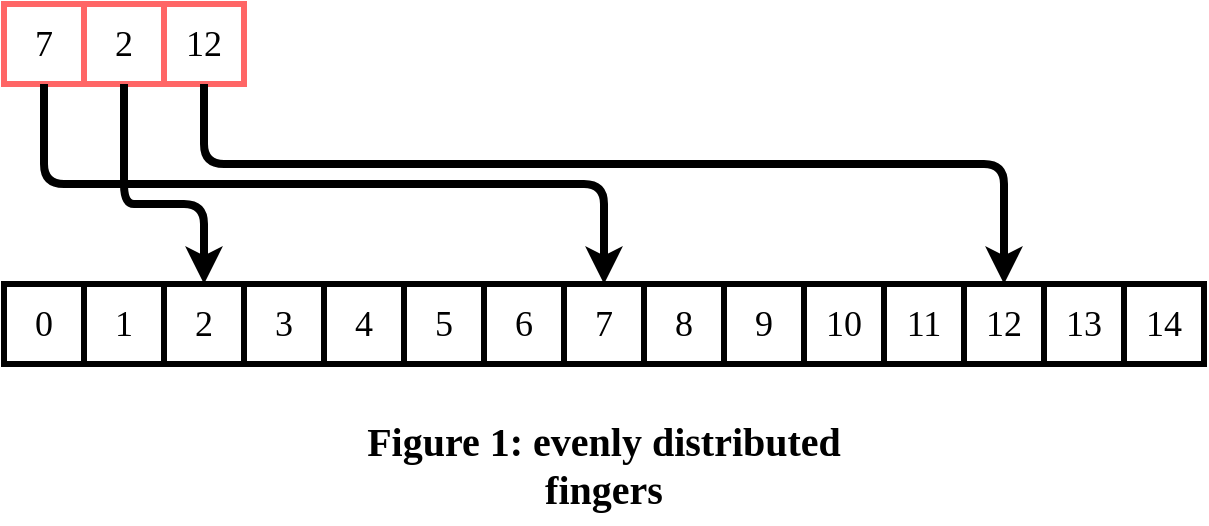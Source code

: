 <mxfile version="13.0.3" type="device"><diagram id="iULkpxOPk57pmFbeuSzi" name="Page-1"><mxGraphModel dx="1530" dy="775" grid="1" gridSize="10" guides="1" tooltips="1" connect="1" arrows="1" fold="1" page="1" pageScale="1" pageWidth="827" pageHeight="1169" math="0" shadow="0"><root><mxCell id="0"/><mxCell id="1" parent="0"/><mxCell id="4elFBMqDpCez8YPV4Cqd-1" value="&lt;font style=&quot;font-size: 18px&quot; face=&quot;Times New Roman&quot;&gt;0&lt;/font&gt;" style="rounded=0;whiteSpace=wrap;html=1;strokeWidth=3;" vertex="1" parent="1"><mxGeometry x="40" y="180" width="40" height="40" as="geometry"/></mxCell><mxCell id="4elFBMqDpCez8YPV4Cqd-2" value="&lt;font face=&quot;Times New Roman&quot; style=&quot;font-size: 18px&quot;&gt;2&lt;/font&gt;" style="rounded=0;whiteSpace=wrap;html=1;strokeWidth=3;strokeColor=#FF6666;" vertex="1" parent="1"><mxGeometry x="80" y="40" width="40" height="40" as="geometry"/></mxCell><mxCell id="4elFBMqDpCez8YPV4Cqd-3" value="&lt;span style=&quot;font-size: 18px&quot;&gt;&lt;font face=&quot;Times New Roman&quot;&gt;5&lt;/font&gt;&lt;/span&gt;" style="rounded=0;whiteSpace=wrap;html=1;strokeWidth=3;" vertex="1" parent="1"><mxGeometry x="240" y="180" width="40" height="40" as="geometry"/></mxCell><mxCell id="4elFBMqDpCez8YPV4Cqd-4" value="&lt;span style=&quot;font-size: 18px&quot;&gt;&lt;font face=&quot;Times New Roman&quot;&gt;2&lt;/font&gt;&lt;/span&gt;" style="rounded=0;whiteSpace=wrap;html=1;strokeWidth=3;" vertex="1" parent="1"><mxGeometry x="120" y="180" width="40" height="40" as="geometry"/></mxCell><mxCell id="4elFBMqDpCez8YPV4Cqd-5" value="&lt;span style=&quot;font-size: 18px&quot;&gt;&lt;font face=&quot;Times New Roman&quot;&gt;4&lt;/font&gt;&lt;/span&gt;" style="rounded=0;whiteSpace=wrap;html=1;strokeWidth=3;" vertex="1" parent="1"><mxGeometry x="200" y="180" width="40" height="40" as="geometry"/></mxCell><mxCell id="4elFBMqDpCez8YPV4Cqd-6" value="&lt;span style=&quot;font-size: 18px&quot;&gt;&lt;font face=&quot;Times New Roman&quot;&gt;3&lt;/font&gt;&lt;/span&gt;" style="rounded=0;whiteSpace=wrap;html=1;strokeWidth=3;" vertex="1" parent="1"><mxGeometry x="160" y="180" width="40" height="40" as="geometry"/></mxCell><mxCell id="4elFBMqDpCez8YPV4Cqd-7" value="&lt;span style=&quot;font-size: 18px&quot;&gt;&lt;font face=&quot;Times New Roman&quot;&gt;6&lt;/font&gt;&lt;/span&gt;" style="rounded=0;whiteSpace=wrap;html=1;strokeWidth=3;" vertex="1" parent="1"><mxGeometry x="280" y="180" width="40" height="40" as="geometry"/></mxCell><mxCell id="4elFBMqDpCez8YPV4Cqd-8" value="&lt;font face=&quot;Times New Roman&quot; style=&quot;font-size: 18px&quot;&gt;10&lt;/font&gt;" style="rounded=0;whiteSpace=wrap;html=1;strokeWidth=3;" vertex="1" parent="1"><mxGeometry x="440" y="180" width="40" height="40" as="geometry"/></mxCell><mxCell id="4elFBMqDpCez8YPV4Cqd-9" value="&lt;span style=&quot;font-size: 18px&quot;&gt;&lt;font face=&quot;Times New Roman&quot;&gt;8&lt;/font&gt;&lt;/span&gt;" style="rounded=0;whiteSpace=wrap;html=1;strokeWidth=3;" vertex="1" parent="1"><mxGeometry x="360" y="180" width="40" height="40" as="geometry"/></mxCell><mxCell id="4elFBMqDpCez8YPV4Cqd-10" value="&lt;span style=&quot;font-size: 18px&quot;&gt;&lt;font face=&quot;Times New Roman&quot;&gt;1&lt;/font&gt;&lt;/span&gt;" style="rounded=0;whiteSpace=wrap;html=1;strokeWidth=3;" vertex="1" parent="1"><mxGeometry x="80" y="180" width="40" height="40" as="geometry"/></mxCell><mxCell id="4elFBMqDpCez8YPV4Cqd-11" value="&lt;font face=&quot;Times New Roman&quot;&gt;&lt;span style=&quot;font-size: 18px&quot;&gt;9&lt;/span&gt;&lt;/font&gt;" style="rounded=0;whiteSpace=wrap;html=1;strokeWidth=3;" vertex="1" parent="1"><mxGeometry x="400" y="180" width="40" height="40" as="geometry"/></mxCell><mxCell id="4elFBMqDpCez8YPV4Cqd-12" value="&lt;span style=&quot;font-size: 18px&quot;&gt;&lt;font face=&quot;Times New Roman&quot;&gt;7&lt;/font&gt;&lt;/span&gt;" style="rounded=0;whiteSpace=wrap;html=1;strokeWidth=3;" vertex="1" parent="1"><mxGeometry x="320" y="180" width="40" height="40" as="geometry"/></mxCell><mxCell id="4elFBMqDpCez8YPV4Cqd-13" value="&lt;span style=&quot;font-family: &amp;#34;times new roman&amp;#34; ; font-size: 18px&quot;&gt;14&lt;/span&gt;" style="rounded=0;whiteSpace=wrap;html=1;strokeWidth=3;" vertex="1" parent="1"><mxGeometry x="600" y="180" width="40" height="40" as="geometry"/></mxCell><mxCell id="4elFBMqDpCez8YPV4Cqd-14" value="&lt;span style=&quot;font-family: &amp;#34;times new roman&amp;#34; ; font-size: 18px&quot;&gt;13&lt;br&gt;&lt;/span&gt;" style="rounded=0;whiteSpace=wrap;html=1;strokeWidth=3;" vertex="1" parent="1"><mxGeometry x="560" y="180" width="40" height="40" as="geometry"/></mxCell><mxCell id="4elFBMqDpCez8YPV4Cqd-15" value="&lt;span style=&quot;font-family: &amp;#34;times new roman&amp;#34; ; font-size: 18px&quot;&gt;12&lt;/span&gt;" style="rounded=0;whiteSpace=wrap;html=1;strokeWidth=3;" vertex="1" parent="1"><mxGeometry x="520" y="180" width="40" height="40" as="geometry"/></mxCell><mxCell id="4elFBMqDpCez8YPV4Cqd-16" value="&lt;span style=&quot;font-family: &amp;#34;times new roman&amp;#34; ; font-size: 18px&quot;&gt;11&lt;/span&gt;" style="rounded=0;whiteSpace=wrap;html=1;strokeWidth=3;" vertex="1" parent="1"><mxGeometry x="480" y="180" width="40" height="40" as="geometry"/></mxCell><mxCell id="4elFBMqDpCez8YPV4Cqd-22" value="&lt;font face=&quot;Times New Roman&quot; style=&quot;font-size: 18px&quot;&gt;7&lt;/font&gt;" style="rounded=0;whiteSpace=wrap;html=1;strokeWidth=3;strokeColor=#FF6666;" vertex="1" parent="1"><mxGeometry x="40" y="40" width="40" height="40" as="geometry"/></mxCell><mxCell id="4elFBMqDpCez8YPV4Cqd-23" value="&lt;font style=&quot;font-size: 18px&quot; face=&quot;Times New Roman&quot;&gt;12&lt;/font&gt;" style="rounded=0;whiteSpace=wrap;html=1;strokeWidth=3;strokeColor=#FF6666;" vertex="1" parent="1"><mxGeometry x="120" y="40" width="40" height="40" as="geometry"/></mxCell><mxCell id="4elFBMqDpCez8YPV4Cqd-25" value="" style="endArrow=classic;html=1;exitX=0.5;exitY=1;exitDx=0;exitDy=0;strokeWidth=4;entryX=0.5;entryY=0;entryDx=0;entryDy=0;" edge="1" parent="1" source="4elFBMqDpCez8YPV4Cqd-23" target="4elFBMqDpCez8YPV4Cqd-15"><mxGeometry width="50" height="50" relative="1" as="geometry"><mxPoint x="140" y="160" as="sourcePoint"/><mxPoint x="610" y="120" as="targetPoint"/><Array as="points"><mxPoint x="140" y="120"/><mxPoint x="540" y="120"/></Array></mxGeometry></mxCell><mxCell id="4elFBMqDpCez8YPV4Cqd-26" value="" style="endArrow=classic;html=1;strokeWidth=4;entryX=0.5;entryY=0;entryDx=0;entryDy=0;" edge="1" parent="1" source="4elFBMqDpCez8YPV4Cqd-22" target="4elFBMqDpCez8YPV4Cqd-12"><mxGeometry width="50" height="50" relative="1" as="geometry"><mxPoint x="110" y="370" as="sourcePoint"/><mxPoint x="160" y="320" as="targetPoint"/><Array as="points"><mxPoint x="60" y="130"/><mxPoint x="340" y="130"/></Array></mxGeometry></mxCell><mxCell id="4elFBMqDpCez8YPV4Cqd-27" value="" style="endArrow=classic;html=1;strokeWidth=4;exitX=0.5;exitY=1;exitDx=0;exitDy=0;entryX=0.5;entryY=0;entryDx=0;entryDy=0;" edge="1" parent="1" source="4elFBMqDpCez8YPV4Cqd-2" target="4elFBMqDpCez8YPV4Cqd-4"><mxGeometry width="50" height="50" relative="1" as="geometry"><mxPoint x="70" y="330" as="sourcePoint"/><mxPoint x="120" y="280" as="targetPoint"/><Array as="points"><mxPoint x="100" y="140"/><mxPoint x="110" y="140"/><mxPoint x="140" y="140"/></Array></mxGeometry></mxCell><mxCell id="4elFBMqDpCez8YPV4Cqd-28" value="&lt;font face=&quot;Times New Roman&quot; size=&quot;1&quot;&gt;&lt;b style=&quot;font-size: 20px&quot;&gt;Figure 1: evenly distributed fingers&lt;/b&gt;&lt;/font&gt;" style="text;html=1;strokeColor=none;fillColor=none;align=center;verticalAlign=middle;whiteSpace=wrap;rounded=0;" vertex="1" parent="1"><mxGeometry x="200" y="240" width="280" height="60" as="geometry"/></mxCell></root></mxGraphModel></diagram></mxfile>